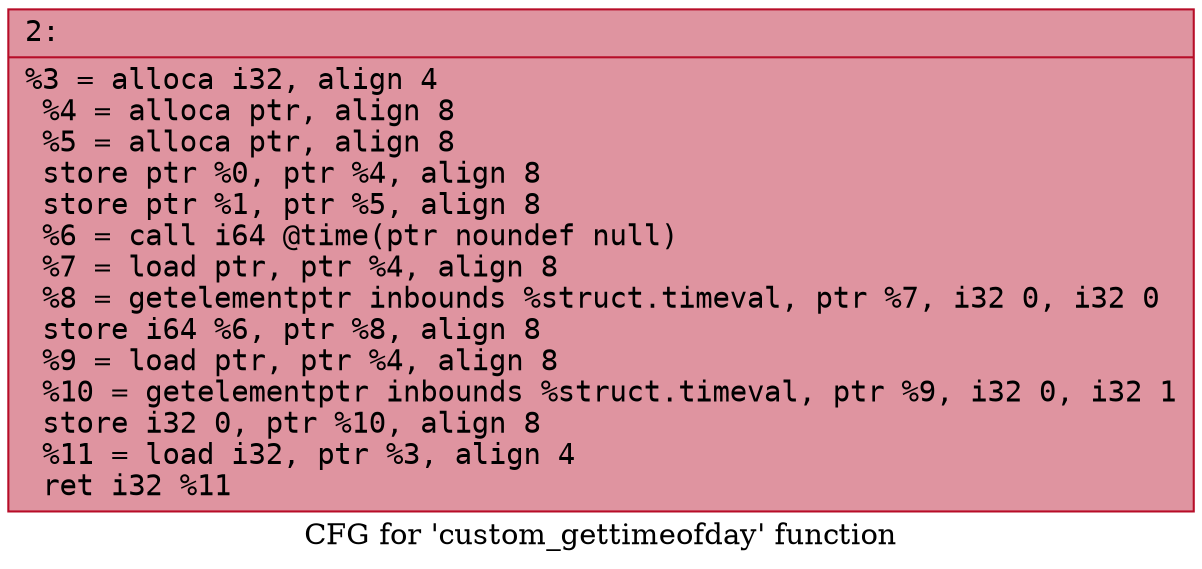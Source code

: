 digraph "CFG for 'custom_gettimeofday' function" {
	label="CFG for 'custom_gettimeofday' function";

	Node0x600003b7dea0 [shape=record,color="#b70d28ff", style=filled, fillcolor="#b70d2870" fontname="Courier",label="{2:\l|  %3 = alloca i32, align 4\l  %4 = alloca ptr, align 8\l  %5 = alloca ptr, align 8\l  store ptr %0, ptr %4, align 8\l  store ptr %1, ptr %5, align 8\l  %6 = call i64 @time(ptr noundef null)\l  %7 = load ptr, ptr %4, align 8\l  %8 = getelementptr inbounds %struct.timeval, ptr %7, i32 0, i32 0\l  store i64 %6, ptr %8, align 8\l  %9 = load ptr, ptr %4, align 8\l  %10 = getelementptr inbounds %struct.timeval, ptr %9, i32 0, i32 1\l  store i32 0, ptr %10, align 8\l  %11 = load i32, ptr %3, align 4\l  ret i32 %11\l}"];
}
